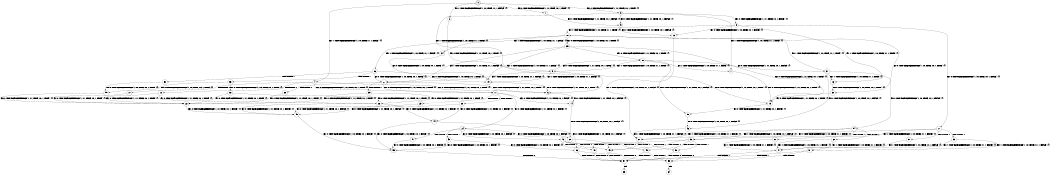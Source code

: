 digraph BCG {
size = "7, 10.5";
center = TRUE;
node [shape = circle];
0 [peripheries = 2];
0 -> 1 [label = "EX !0 !ATOMIC_EXCH_BRANCH (1, +1, TRUE, +0, 1, TRUE) !{}"];
0 -> 2 [label = "EX !1 !ATOMIC_EXCH_BRANCH (1, +0, TRUE, +1, 1, FALSE) !{}"];
0 -> 3 [label = "EX !0 !ATOMIC_EXCH_BRANCH (1, +1, TRUE, +0, 1, TRUE) !{}"];
0 -> 4 [label = "EX !1 !ATOMIC_EXCH_BRANCH (1, +0, TRUE, +1, 1, FALSE) !{}"];
1 -> 5 [label = "EX !0 !ATOMIC_EXCH_BRANCH (1, +1, TRUE, +0, 1, FALSE) !{}"];
2 -> 6 [label = "EX !0 !ATOMIC_EXCH_BRANCH (1, +1, TRUE, +0, 1, TRUE) !{}"];
3 -> 5 [label = "EX !0 !ATOMIC_EXCH_BRANCH (1, +1, TRUE, +0, 1, FALSE) !{}"];
3 -> 7 [label = "EX !1 !ATOMIC_EXCH_BRANCH (1, +0, TRUE, +1, 1, TRUE) !{}"];
3 -> 8 [label = "EX !0 !ATOMIC_EXCH_BRANCH (1, +1, TRUE, +0, 1, FALSE) !{}"];
3 -> 9 [label = "EX !1 !ATOMIC_EXCH_BRANCH (1, +0, TRUE, +1, 1, TRUE) !{}"];
4 -> 6 [label = "EX !0 !ATOMIC_EXCH_BRANCH (1, +1, TRUE, +0, 1, TRUE) !{}"];
4 -> 10 [label = "TERMINATE !1"];
4 -> 11 [label = "EX !0 !ATOMIC_EXCH_BRANCH (1, +1, TRUE, +0, 1, TRUE) !{}"];
4 -> 12 [label = "TERMINATE !1"];
5 -> 13 [label = "EX !0 !ATOMIC_EXCH_BRANCH (1, +0, TRUE, +0, 1, FALSE) !{}"];
6 -> 14 [label = "EX !0 !ATOMIC_EXCH_BRANCH (1, +1, TRUE, +0, 1, FALSE) !{}"];
7 -> 15 [label = "EX !0 !ATOMIC_EXCH_BRANCH (1, +1, TRUE, +0, 1, TRUE) !{}"];
8 -> 13 [label = "EX !0 !ATOMIC_EXCH_BRANCH (1, +0, TRUE, +0, 1, FALSE) !{}"];
8 -> 16 [label = "EX !1 !ATOMIC_EXCH_BRANCH (1, +0, TRUE, +1, 1, TRUE) !{}"];
8 -> 17 [label = "EX !0 !ATOMIC_EXCH_BRANCH (1, +0, TRUE, +0, 1, FALSE) !{}"];
8 -> 18 [label = "EX !1 !ATOMIC_EXCH_BRANCH (1, +0, TRUE, +1, 1, TRUE) !{}"];
9 -> 15 [label = "EX !0 !ATOMIC_EXCH_BRANCH (1, +1, TRUE, +0, 1, TRUE) !{}"];
9 -> 19 [label = "EX !1 !ATOMIC_EXCH_BRANCH (1, +0, TRUE, +1, 1, FALSE) !{}"];
9 -> 20 [label = "EX !0 !ATOMIC_EXCH_BRANCH (1, +1, TRUE, +0, 1, TRUE) !{}"];
9 -> 21 [label = "EX !1 !ATOMIC_EXCH_BRANCH (1, +0, TRUE, +1, 1, FALSE) !{}"];
10 -> 22 [label = "EX !0 !ATOMIC_EXCH_BRANCH (1, +1, TRUE, +0, 1, TRUE) !{}"];
11 -> 14 [label = "EX !0 !ATOMIC_EXCH_BRANCH (1, +1, TRUE, +0, 1, FALSE) !{}"];
11 -> 23 [label = "TERMINATE !1"];
11 -> 24 [label = "EX !0 !ATOMIC_EXCH_BRANCH (1, +1, TRUE, +0, 1, FALSE) !{}"];
11 -> 25 [label = "TERMINATE !1"];
12 -> 22 [label = "EX !0 !ATOMIC_EXCH_BRANCH (1, +1, TRUE, +0, 1, TRUE) !{}"];
12 -> 26 [label = "EX !0 !ATOMIC_EXCH_BRANCH (1, +1, TRUE, +0, 1, TRUE) !{}"];
13 -> 27 [label = "EX !1 !ATOMIC_EXCH_BRANCH (1, +0, TRUE, +1, 1, FALSE) !{}"];
14 -> 28 [label = "EX !0 !ATOMIC_EXCH_BRANCH (1, +0, TRUE, +0, 1, FALSE) !{}"];
15 -> 29 [label = "EX !0 !ATOMIC_EXCH_BRANCH (1, +1, TRUE, +0, 1, FALSE) !{}"];
16 -> 30 [label = "EX !0 !ATOMIC_EXCH_BRANCH (1, +0, TRUE, +0, 1, TRUE) !{}"];
17 -> 27 [label = "EX !1 !ATOMIC_EXCH_BRANCH (1, +0, TRUE, +1, 1, FALSE) !{}"];
17 -> 31 [label = "TERMINATE !0"];
17 -> 32 [label = "EX !1 !ATOMIC_EXCH_BRANCH (1, +0, TRUE, +1, 1, FALSE) !{}"];
17 -> 33 [label = "TERMINATE !0"];
18 -> 30 [label = "EX !0 !ATOMIC_EXCH_BRANCH (1, +0, TRUE, +0, 1, TRUE) !{}"];
18 -> 34 [label = "EX !1 !ATOMIC_EXCH_BRANCH (1, +0, TRUE, +1, 1, FALSE) !{}"];
18 -> 35 [label = "EX !0 !ATOMIC_EXCH_BRANCH (1, +0, TRUE, +0, 1, TRUE) !{}"];
18 -> 36 [label = "EX !1 !ATOMIC_EXCH_BRANCH (1, +0, TRUE, +1, 1, FALSE) !{}"];
19 -> 6 [label = "EX !0 !ATOMIC_EXCH_BRANCH (1, +1, TRUE, +0, 1, TRUE) !{}"];
20 -> 29 [label = "EX !0 !ATOMIC_EXCH_BRANCH (1, +1, TRUE, +0, 1, FALSE) !{}"];
20 -> 7 [label = "EX !1 !ATOMIC_EXCH_BRANCH (1, +0, TRUE, +1, 1, TRUE) !{}"];
20 -> 37 [label = "EX !0 !ATOMIC_EXCH_BRANCH (1, +1, TRUE, +0, 1, FALSE) !{}"];
20 -> 9 [label = "EX !1 !ATOMIC_EXCH_BRANCH (1, +0, TRUE, +1, 1, TRUE) !{}"];
21 -> 6 [label = "EX !0 !ATOMIC_EXCH_BRANCH (1, +1, TRUE, +0, 1, TRUE) !{}"];
21 -> 38 [label = "TERMINATE !1"];
21 -> 11 [label = "EX !0 !ATOMIC_EXCH_BRANCH (1, +1, TRUE, +0, 1, TRUE) !{}"];
21 -> 39 [label = "TERMINATE !1"];
22 -> 40 [label = "EX !0 !ATOMIC_EXCH_BRANCH (1, +1, TRUE, +0, 1, FALSE) !{}"];
23 -> 40 [label = "EX !0 !ATOMIC_EXCH_BRANCH (1, +1, TRUE, +0, 1, FALSE) !{}"];
24 -> 28 [label = "EX !0 !ATOMIC_EXCH_BRANCH (1, +0, TRUE, +0, 1, FALSE) !{}"];
24 -> 41 [label = "TERMINATE !1"];
24 -> 42 [label = "EX !0 !ATOMIC_EXCH_BRANCH (1, +0, TRUE, +0, 1, FALSE) !{}"];
24 -> 43 [label = "TERMINATE !1"];
25 -> 40 [label = "EX !0 !ATOMIC_EXCH_BRANCH (1, +1, TRUE, +0, 1, FALSE) !{}"];
25 -> 44 [label = "EX !0 !ATOMIC_EXCH_BRANCH (1, +1, TRUE, +0, 1, FALSE) !{}"];
26 -> 40 [label = "EX !0 !ATOMIC_EXCH_BRANCH (1, +1, TRUE, +0, 1, FALSE) !{}"];
26 -> 44 [label = "EX !0 !ATOMIC_EXCH_BRANCH (1, +1, TRUE, +0, 1, FALSE) !{}"];
27 -> 45 [label = "TERMINATE !0"];
28 -> 45 [label = "TERMINATE !0"];
29 -> 46 [label = "EX !0 !ATOMIC_EXCH_BRANCH (1, +0, TRUE, +0, 1, FALSE) !{}"];
30 -> 15 [label = "EX !0 !ATOMIC_EXCH_BRANCH (1, +1, TRUE, +0, 1, TRUE) !{}"];
31 -> 47 [label = "EX !1 !ATOMIC_EXCH_BRANCH (1, +0, TRUE, +1, 1, FALSE) !{}"];
32 -> 45 [label = "TERMINATE !0"];
32 -> 48 [label = "TERMINATE !1"];
32 -> 49 [label = "TERMINATE !0"];
32 -> 50 [label = "TERMINATE !1"];
33 -> 47 [label = "EX !1 !ATOMIC_EXCH_BRANCH (1, +0, TRUE, +1, 1, FALSE) !{}"];
33 -> 51 [label = "EX !1 !ATOMIC_EXCH_BRANCH (1, +0, TRUE, +1, 1, FALSE) !{}"];
34 -> 19 [label = "EX !0 !ATOMIC_EXCH_BRANCH (1, +0, TRUE, +0, 1, TRUE) !{}"];
35 -> 15 [label = "EX !0 !ATOMIC_EXCH_BRANCH (1, +1, TRUE, +0, 1, TRUE) !{}"];
35 -> 19 [label = "EX !1 !ATOMIC_EXCH_BRANCH (1, +0, TRUE, +1, 1, FALSE) !{}"];
35 -> 20 [label = "EX !0 !ATOMIC_EXCH_BRANCH (1, +1, TRUE, +0, 1, TRUE) !{}"];
35 -> 21 [label = "EX !1 !ATOMIC_EXCH_BRANCH (1, +0, TRUE, +1, 1, FALSE) !{}"];
36 -> 19 [label = "EX !0 !ATOMIC_EXCH_BRANCH (1, +0, TRUE, +0, 1, TRUE) !{}"];
36 -> 52 [label = "TERMINATE !1"];
36 -> 21 [label = "EX !0 !ATOMIC_EXCH_BRANCH (1, +0, TRUE, +0, 1, TRUE) !{}"];
36 -> 53 [label = "TERMINATE !1"];
37 -> 46 [label = "EX !0 !ATOMIC_EXCH_BRANCH (1, +0, TRUE, +0, 1, FALSE) !{}"];
37 -> 16 [label = "EX !1 !ATOMIC_EXCH_BRANCH (1, +0, TRUE, +1, 1, TRUE) !{}"];
37 -> 54 [label = "EX !0 !ATOMIC_EXCH_BRANCH (1, +0, TRUE, +0, 1, FALSE) !{}"];
37 -> 18 [label = "EX !1 !ATOMIC_EXCH_BRANCH (1, +0, TRUE, +1, 1, TRUE) !{}"];
38 -> 22 [label = "EX !0 !ATOMIC_EXCH_BRANCH (1, +1, TRUE, +0, 1, TRUE) !{}"];
39 -> 22 [label = "EX !0 !ATOMIC_EXCH_BRANCH (1, +1, TRUE, +0, 1, TRUE) !{}"];
39 -> 26 [label = "EX !0 !ATOMIC_EXCH_BRANCH (1, +1, TRUE, +0, 1, TRUE) !{}"];
40 -> 55 [label = "EX !0 !ATOMIC_EXCH_BRANCH (1, +0, TRUE, +0, 1, FALSE) !{}"];
41 -> 55 [label = "EX !0 !ATOMIC_EXCH_BRANCH (1, +0, TRUE, +0, 1, FALSE) !{}"];
42 -> 45 [label = "TERMINATE !0"];
42 -> 48 [label = "TERMINATE !1"];
42 -> 49 [label = "TERMINATE !0"];
42 -> 50 [label = "TERMINATE !1"];
43 -> 55 [label = "EX !0 !ATOMIC_EXCH_BRANCH (1, +0, TRUE, +0, 1, FALSE) !{}"];
43 -> 56 [label = "EX !0 !ATOMIC_EXCH_BRANCH (1, +0, TRUE, +0, 1, FALSE) !{}"];
44 -> 55 [label = "EX !0 !ATOMIC_EXCH_BRANCH (1, +0, TRUE, +0, 1, FALSE) !{}"];
44 -> 56 [label = "EX !0 !ATOMIC_EXCH_BRANCH (1, +0, TRUE, +0, 1, FALSE) !{}"];
45 -> 57 [label = "TERMINATE !1"];
46 -> 27 [label = "EX !1 !ATOMIC_EXCH_BRANCH (1, +0, TRUE, +1, 1, FALSE) !{}"];
47 -> 57 [label = "TERMINATE !1"];
48 -> 57 [label = "TERMINATE !0"];
49 -> 57 [label = "TERMINATE !1"];
49 -> 58 [label = "TERMINATE !1"];
50 -> 57 [label = "TERMINATE !0"];
50 -> 58 [label = "TERMINATE !0"];
51 -> 57 [label = "TERMINATE !1"];
51 -> 58 [label = "TERMINATE !1"];
52 -> 59 [label = "EX !0 !ATOMIC_EXCH_BRANCH (1, +0, TRUE, +0, 1, TRUE) !{}"];
53 -> 59 [label = "EX !0 !ATOMIC_EXCH_BRANCH (1, +0, TRUE, +0, 1, TRUE) !{}"];
53 -> 60 [label = "EX !0 !ATOMIC_EXCH_BRANCH (1, +0, TRUE, +0, 1, TRUE) !{}"];
54 -> 27 [label = "EX !1 !ATOMIC_EXCH_BRANCH (1, +0, TRUE, +1, 1, FALSE) !{}"];
54 -> 61 [label = "TERMINATE !0"];
54 -> 32 [label = "EX !1 !ATOMIC_EXCH_BRANCH (1, +0, TRUE, +1, 1, FALSE) !{}"];
54 -> 62 [label = "TERMINATE !0"];
55 -> 57 [label = "TERMINATE !0"];
56 -> 57 [label = "TERMINATE !0"];
56 -> 58 [label = "TERMINATE !0"];
57 -> 63 [label = "exit"];
58 -> 64 [label = "exit"];
59 -> 22 [label = "EX !0 !ATOMIC_EXCH_BRANCH (1, +1, TRUE, +0, 1, TRUE) !{}"];
60 -> 22 [label = "EX !0 !ATOMIC_EXCH_BRANCH (1, +1, TRUE, +0, 1, TRUE) !{}"];
60 -> 26 [label = "EX !0 !ATOMIC_EXCH_BRANCH (1, +1, TRUE, +0, 1, TRUE) !{}"];
61 -> 47 [label = "EX !1 !ATOMIC_EXCH_BRANCH (1, +0, TRUE, +1, 1, FALSE) !{}"];
62 -> 47 [label = "EX !1 !ATOMIC_EXCH_BRANCH (1, +0, TRUE, +1, 1, FALSE) !{}"];
62 -> 51 [label = "EX !1 !ATOMIC_EXCH_BRANCH (1, +0, TRUE, +1, 1, FALSE) !{}"];
}
